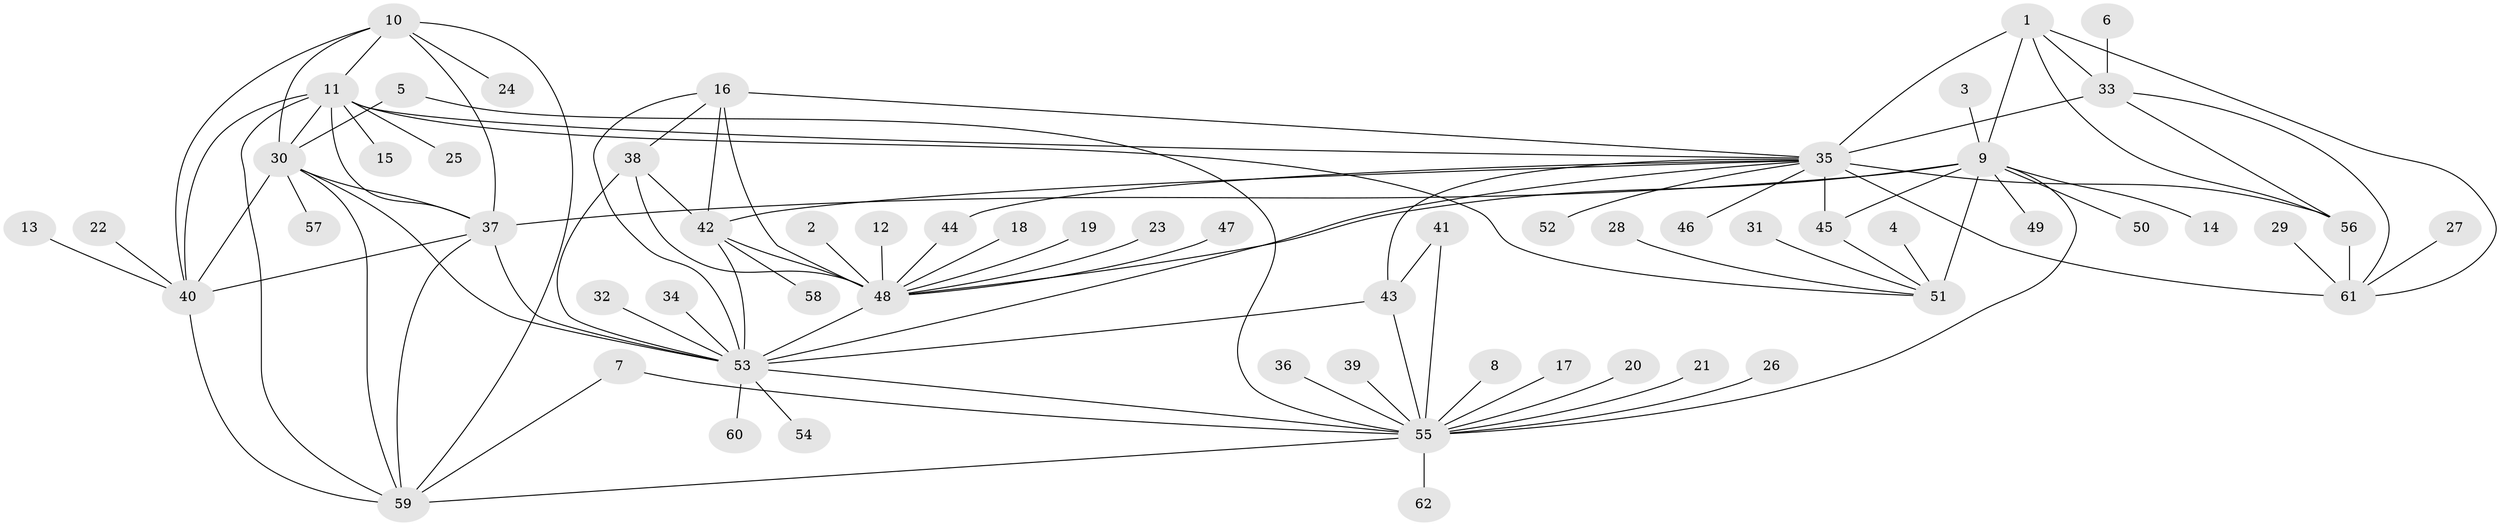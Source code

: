 // original degree distribution, {8: 0.06504065040650407, 9: 0.056910569105691054, 7: 0.032520325203252036, 11: 0.016260162601626018, 10: 0.032520325203252036, 13: 0.008130081300813009, 14: 0.008130081300813009, 6: 0.024390243902439025, 1: 0.6097560975609756, 3: 0.024390243902439025, 2: 0.12195121951219512}
// Generated by graph-tools (version 1.1) at 2025/50/03/09/25 03:50:42]
// undirected, 62 vertices, 100 edges
graph export_dot {
graph [start="1"]
  node [color=gray90,style=filled];
  1;
  2;
  3;
  4;
  5;
  6;
  7;
  8;
  9;
  10;
  11;
  12;
  13;
  14;
  15;
  16;
  17;
  18;
  19;
  20;
  21;
  22;
  23;
  24;
  25;
  26;
  27;
  28;
  29;
  30;
  31;
  32;
  33;
  34;
  35;
  36;
  37;
  38;
  39;
  40;
  41;
  42;
  43;
  44;
  45;
  46;
  47;
  48;
  49;
  50;
  51;
  52;
  53;
  54;
  55;
  56;
  57;
  58;
  59;
  60;
  61;
  62;
  1 -- 9 [weight=1.0];
  1 -- 33 [weight=1.0];
  1 -- 35 [weight=2.0];
  1 -- 56 [weight=1.0];
  1 -- 61 [weight=1.0];
  2 -- 48 [weight=1.0];
  3 -- 9 [weight=1.0];
  4 -- 51 [weight=1.0];
  5 -- 30 [weight=1.0];
  5 -- 55 [weight=1.0];
  6 -- 33 [weight=1.0];
  7 -- 55 [weight=1.0];
  7 -- 59 [weight=1.0];
  8 -- 55 [weight=1.0];
  9 -- 14 [weight=1.0];
  9 -- 37 [weight=1.0];
  9 -- 45 [weight=3.0];
  9 -- 48 [weight=2.0];
  9 -- 49 [weight=1.0];
  9 -- 50 [weight=1.0];
  9 -- 51 [weight=6.0];
  9 -- 55 [weight=1.0];
  10 -- 11 [weight=1.0];
  10 -- 24 [weight=1.0];
  10 -- 30 [weight=1.0];
  10 -- 37 [weight=1.0];
  10 -- 40 [weight=1.0];
  10 -- 59 [weight=1.0];
  11 -- 15 [weight=1.0];
  11 -- 25 [weight=1.0];
  11 -- 30 [weight=1.0];
  11 -- 35 [weight=1.0];
  11 -- 37 [weight=1.0];
  11 -- 40 [weight=1.0];
  11 -- 51 [weight=1.0];
  11 -- 59 [weight=1.0];
  12 -- 48 [weight=1.0];
  13 -- 40 [weight=1.0];
  16 -- 35 [weight=1.0];
  16 -- 38 [weight=1.0];
  16 -- 42 [weight=1.0];
  16 -- 48 [weight=2.0];
  16 -- 53 [weight=1.0];
  17 -- 55 [weight=1.0];
  18 -- 48 [weight=1.0];
  19 -- 48 [weight=1.0];
  20 -- 55 [weight=1.0];
  21 -- 55 [weight=1.0];
  22 -- 40 [weight=1.0];
  23 -- 48 [weight=1.0];
  26 -- 55 [weight=1.0];
  27 -- 61 [weight=1.0];
  28 -- 51 [weight=1.0];
  29 -- 61 [weight=1.0];
  30 -- 37 [weight=1.0];
  30 -- 40 [weight=1.0];
  30 -- 53 [weight=1.0];
  30 -- 57 [weight=1.0];
  30 -- 59 [weight=1.0];
  31 -- 51 [weight=1.0];
  32 -- 53 [weight=1.0];
  33 -- 35 [weight=2.0];
  33 -- 56 [weight=1.0];
  33 -- 61 [weight=1.0];
  34 -- 53 [weight=1.0];
  35 -- 42 [weight=1.0];
  35 -- 43 [weight=1.0];
  35 -- 44 [weight=1.0];
  35 -- 45 [weight=1.0];
  35 -- 46 [weight=1.0];
  35 -- 52 [weight=1.0];
  35 -- 53 [weight=1.0];
  35 -- 56 [weight=2.0];
  35 -- 61 [weight=2.0];
  36 -- 55 [weight=1.0];
  37 -- 40 [weight=1.0];
  37 -- 53 [weight=1.0];
  37 -- 59 [weight=1.0];
  38 -- 42 [weight=1.0];
  38 -- 48 [weight=2.0];
  38 -- 53 [weight=1.0];
  39 -- 55 [weight=1.0];
  40 -- 59 [weight=1.0];
  41 -- 43 [weight=1.0];
  41 -- 55 [weight=4.0];
  42 -- 48 [weight=2.0];
  42 -- 53 [weight=1.0];
  42 -- 58 [weight=1.0];
  43 -- 53 [weight=1.0];
  43 -- 55 [weight=4.0];
  44 -- 48 [weight=1.0];
  45 -- 51 [weight=2.0];
  47 -- 48 [weight=1.0];
  48 -- 53 [weight=2.0];
  53 -- 54 [weight=1.0];
  53 -- 55 [weight=1.0];
  53 -- 60 [weight=1.0];
  55 -- 59 [weight=1.0];
  55 -- 62 [weight=1.0];
  56 -- 61 [weight=1.0];
}
